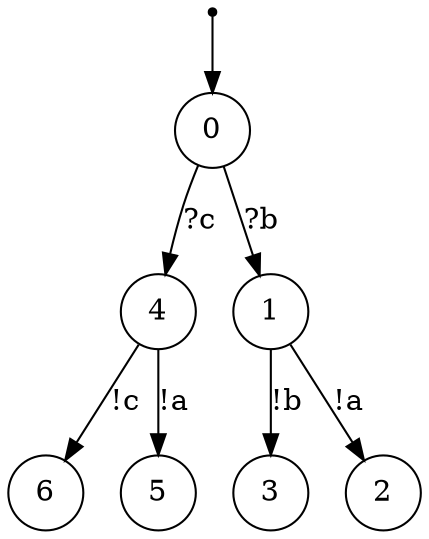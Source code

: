 digraph {
 node [shape=point] ENTRY
 node [shape=circle]
 ENTRY -> 0
0 -> 4 [label="?c"]
4 -> 6 [label="!c"]
4 -> 5 [label="!a"]
0 -> 1 [label="?b"]
1 -> 3 [label="!b"]
1 -> 2 [label="!a"]
}